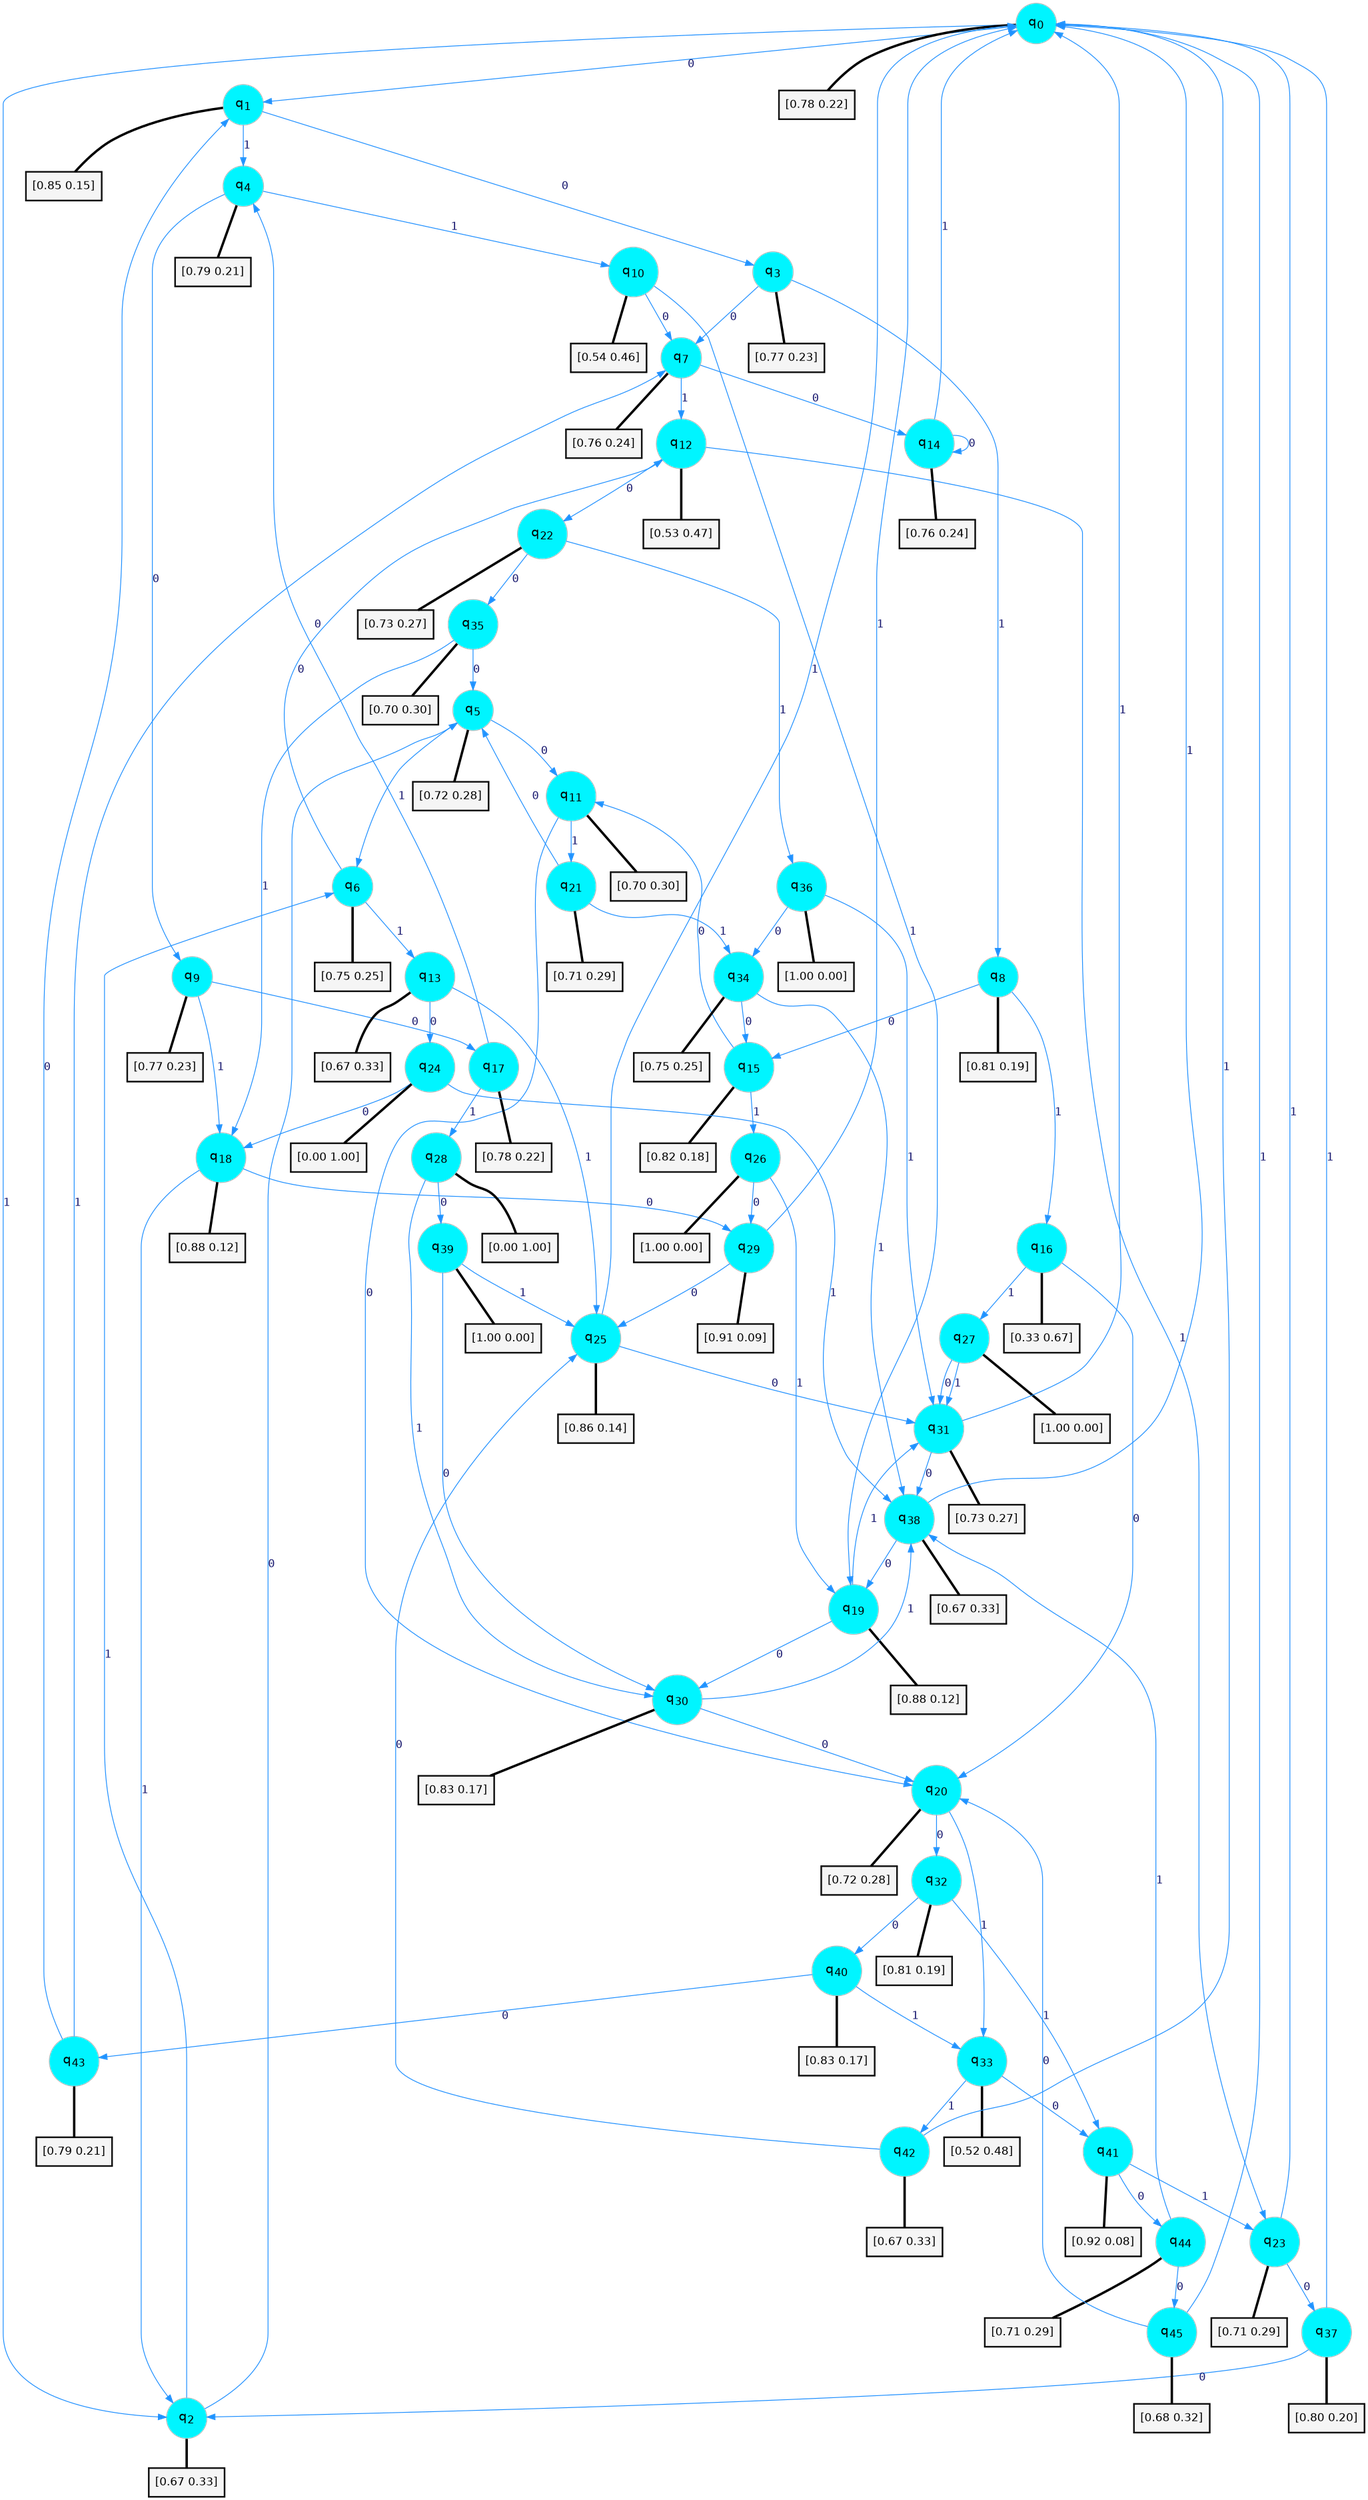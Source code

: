 digraph G {
graph [
bgcolor=transparent, dpi=300, rankdir=TD, size="40,25"];
node [
color=gray, fillcolor=turquoise1, fontcolor=black, fontname=Helvetica, fontsize=16, fontweight=bold, shape=circle, style=filled];
edge [
arrowsize=1, color=dodgerblue1, fontcolor=midnightblue, fontname=courier, fontweight=bold, penwidth=1, style=solid, weight=20];
0[label=<q<SUB>0</SUB>>];
1[label=<q<SUB>1</SUB>>];
2[label=<q<SUB>2</SUB>>];
3[label=<q<SUB>3</SUB>>];
4[label=<q<SUB>4</SUB>>];
5[label=<q<SUB>5</SUB>>];
6[label=<q<SUB>6</SUB>>];
7[label=<q<SUB>7</SUB>>];
8[label=<q<SUB>8</SUB>>];
9[label=<q<SUB>9</SUB>>];
10[label=<q<SUB>10</SUB>>];
11[label=<q<SUB>11</SUB>>];
12[label=<q<SUB>12</SUB>>];
13[label=<q<SUB>13</SUB>>];
14[label=<q<SUB>14</SUB>>];
15[label=<q<SUB>15</SUB>>];
16[label=<q<SUB>16</SUB>>];
17[label=<q<SUB>17</SUB>>];
18[label=<q<SUB>18</SUB>>];
19[label=<q<SUB>19</SUB>>];
20[label=<q<SUB>20</SUB>>];
21[label=<q<SUB>21</SUB>>];
22[label=<q<SUB>22</SUB>>];
23[label=<q<SUB>23</SUB>>];
24[label=<q<SUB>24</SUB>>];
25[label=<q<SUB>25</SUB>>];
26[label=<q<SUB>26</SUB>>];
27[label=<q<SUB>27</SUB>>];
28[label=<q<SUB>28</SUB>>];
29[label=<q<SUB>29</SUB>>];
30[label=<q<SUB>30</SUB>>];
31[label=<q<SUB>31</SUB>>];
32[label=<q<SUB>32</SUB>>];
33[label=<q<SUB>33</SUB>>];
34[label=<q<SUB>34</SUB>>];
35[label=<q<SUB>35</SUB>>];
36[label=<q<SUB>36</SUB>>];
37[label=<q<SUB>37</SUB>>];
38[label=<q<SUB>38</SUB>>];
39[label=<q<SUB>39</SUB>>];
40[label=<q<SUB>40</SUB>>];
41[label=<q<SUB>41</SUB>>];
42[label=<q<SUB>42</SUB>>];
43[label=<q<SUB>43</SUB>>];
44[label=<q<SUB>44</SUB>>];
45[label=<q<SUB>45</SUB>>];
46[label="[0.78 0.22]", shape=box,fontcolor=black, fontname=Helvetica, fontsize=14, penwidth=2, fillcolor=whitesmoke,color=black];
47[label="[0.85 0.15]", shape=box,fontcolor=black, fontname=Helvetica, fontsize=14, penwidth=2, fillcolor=whitesmoke,color=black];
48[label="[0.67 0.33]", shape=box,fontcolor=black, fontname=Helvetica, fontsize=14, penwidth=2, fillcolor=whitesmoke,color=black];
49[label="[0.77 0.23]", shape=box,fontcolor=black, fontname=Helvetica, fontsize=14, penwidth=2, fillcolor=whitesmoke,color=black];
50[label="[0.79 0.21]", shape=box,fontcolor=black, fontname=Helvetica, fontsize=14, penwidth=2, fillcolor=whitesmoke,color=black];
51[label="[0.72 0.28]", shape=box,fontcolor=black, fontname=Helvetica, fontsize=14, penwidth=2, fillcolor=whitesmoke,color=black];
52[label="[0.75 0.25]", shape=box,fontcolor=black, fontname=Helvetica, fontsize=14, penwidth=2, fillcolor=whitesmoke,color=black];
53[label="[0.76 0.24]", shape=box,fontcolor=black, fontname=Helvetica, fontsize=14, penwidth=2, fillcolor=whitesmoke,color=black];
54[label="[0.81 0.19]", shape=box,fontcolor=black, fontname=Helvetica, fontsize=14, penwidth=2, fillcolor=whitesmoke,color=black];
55[label="[0.77 0.23]", shape=box,fontcolor=black, fontname=Helvetica, fontsize=14, penwidth=2, fillcolor=whitesmoke,color=black];
56[label="[0.54 0.46]", shape=box,fontcolor=black, fontname=Helvetica, fontsize=14, penwidth=2, fillcolor=whitesmoke,color=black];
57[label="[0.70 0.30]", shape=box,fontcolor=black, fontname=Helvetica, fontsize=14, penwidth=2, fillcolor=whitesmoke,color=black];
58[label="[0.53 0.47]", shape=box,fontcolor=black, fontname=Helvetica, fontsize=14, penwidth=2, fillcolor=whitesmoke,color=black];
59[label="[0.67 0.33]", shape=box,fontcolor=black, fontname=Helvetica, fontsize=14, penwidth=2, fillcolor=whitesmoke,color=black];
60[label="[0.76 0.24]", shape=box,fontcolor=black, fontname=Helvetica, fontsize=14, penwidth=2, fillcolor=whitesmoke,color=black];
61[label="[0.82 0.18]", shape=box,fontcolor=black, fontname=Helvetica, fontsize=14, penwidth=2, fillcolor=whitesmoke,color=black];
62[label="[0.33 0.67]", shape=box,fontcolor=black, fontname=Helvetica, fontsize=14, penwidth=2, fillcolor=whitesmoke,color=black];
63[label="[0.78 0.22]", shape=box,fontcolor=black, fontname=Helvetica, fontsize=14, penwidth=2, fillcolor=whitesmoke,color=black];
64[label="[0.88 0.12]", shape=box,fontcolor=black, fontname=Helvetica, fontsize=14, penwidth=2, fillcolor=whitesmoke,color=black];
65[label="[0.88 0.12]", shape=box,fontcolor=black, fontname=Helvetica, fontsize=14, penwidth=2, fillcolor=whitesmoke,color=black];
66[label="[0.72 0.28]", shape=box,fontcolor=black, fontname=Helvetica, fontsize=14, penwidth=2, fillcolor=whitesmoke,color=black];
67[label="[0.71 0.29]", shape=box,fontcolor=black, fontname=Helvetica, fontsize=14, penwidth=2, fillcolor=whitesmoke,color=black];
68[label="[0.73 0.27]", shape=box,fontcolor=black, fontname=Helvetica, fontsize=14, penwidth=2, fillcolor=whitesmoke,color=black];
69[label="[0.71 0.29]", shape=box,fontcolor=black, fontname=Helvetica, fontsize=14, penwidth=2, fillcolor=whitesmoke,color=black];
70[label="[0.00 1.00]", shape=box,fontcolor=black, fontname=Helvetica, fontsize=14, penwidth=2, fillcolor=whitesmoke,color=black];
71[label="[0.86 0.14]", shape=box,fontcolor=black, fontname=Helvetica, fontsize=14, penwidth=2, fillcolor=whitesmoke,color=black];
72[label="[1.00 0.00]", shape=box,fontcolor=black, fontname=Helvetica, fontsize=14, penwidth=2, fillcolor=whitesmoke,color=black];
73[label="[1.00 0.00]", shape=box,fontcolor=black, fontname=Helvetica, fontsize=14, penwidth=2, fillcolor=whitesmoke,color=black];
74[label="[0.00 1.00]", shape=box,fontcolor=black, fontname=Helvetica, fontsize=14, penwidth=2, fillcolor=whitesmoke,color=black];
75[label="[0.91 0.09]", shape=box,fontcolor=black, fontname=Helvetica, fontsize=14, penwidth=2, fillcolor=whitesmoke,color=black];
76[label="[0.83 0.17]", shape=box,fontcolor=black, fontname=Helvetica, fontsize=14, penwidth=2, fillcolor=whitesmoke,color=black];
77[label="[0.73 0.27]", shape=box,fontcolor=black, fontname=Helvetica, fontsize=14, penwidth=2, fillcolor=whitesmoke,color=black];
78[label="[0.81 0.19]", shape=box,fontcolor=black, fontname=Helvetica, fontsize=14, penwidth=2, fillcolor=whitesmoke,color=black];
79[label="[0.52 0.48]", shape=box,fontcolor=black, fontname=Helvetica, fontsize=14, penwidth=2, fillcolor=whitesmoke,color=black];
80[label="[0.75 0.25]", shape=box,fontcolor=black, fontname=Helvetica, fontsize=14, penwidth=2, fillcolor=whitesmoke,color=black];
81[label="[0.70 0.30]", shape=box,fontcolor=black, fontname=Helvetica, fontsize=14, penwidth=2, fillcolor=whitesmoke,color=black];
82[label="[1.00 0.00]", shape=box,fontcolor=black, fontname=Helvetica, fontsize=14, penwidth=2, fillcolor=whitesmoke,color=black];
83[label="[0.80 0.20]", shape=box,fontcolor=black, fontname=Helvetica, fontsize=14, penwidth=2, fillcolor=whitesmoke,color=black];
84[label="[0.67 0.33]", shape=box,fontcolor=black, fontname=Helvetica, fontsize=14, penwidth=2, fillcolor=whitesmoke,color=black];
85[label="[1.00 0.00]", shape=box,fontcolor=black, fontname=Helvetica, fontsize=14, penwidth=2, fillcolor=whitesmoke,color=black];
86[label="[0.83 0.17]", shape=box,fontcolor=black, fontname=Helvetica, fontsize=14, penwidth=2, fillcolor=whitesmoke,color=black];
87[label="[0.92 0.08]", shape=box,fontcolor=black, fontname=Helvetica, fontsize=14, penwidth=2, fillcolor=whitesmoke,color=black];
88[label="[0.67 0.33]", shape=box,fontcolor=black, fontname=Helvetica, fontsize=14, penwidth=2, fillcolor=whitesmoke,color=black];
89[label="[0.79 0.21]", shape=box,fontcolor=black, fontname=Helvetica, fontsize=14, penwidth=2, fillcolor=whitesmoke,color=black];
90[label="[0.71 0.29]", shape=box,fontcolor=black, fontname=Helvetica, fontsize=14, penwidth=2, fillcolor=whitesmoke,color=black];
91[label="[0.68 0.32]", shape=box,fontcolor=black, fontname=Helvetica, fontsize=14, penwidth=2, fillcolor=whitesmoke,color=black];
0->1 [label=0];
0->2 [label=1];
0->46 [arrowhead=none, penwidth=3,color=black];
1->3 [label=0];
1->4 [label=1];
1->47 [arrowhead=none, penwidth=3,color=black];
2->5 [label=0];
2->6 [label=1];
2->48 [arrowhead=none, penwidth=3,color=black];
3->7 [label=0];
3->8 [label=1];
3->49 [arrowhead=none, penwidth=3,color=black];
4->9 [label=0];
4->10 [label=1];
4->50 [arrowhead=none, penwidth=3,color=black];
5->11 [label=0];
5->6 [label=1];
5->51 [arrowhead=none, penwidth=3,color=black];
6->12 [label=0];
6->13 [label=1];
6->52 [arrowhead=none, penwidth=3,color=black];
7->14 [label=0];
7->12 [label=1];
7->53 [arrowhead=none, penwidth=3,color=black];
8->15 [label=0];
8->16 [label=1];
8->54 [arrowhead=none, penwidth=3,color=black];
9->17 [label=0];
9->18 [label=1];
9->55 [arrowhead=none, penwidth=3,color=black];
10->7 [label=0];
10->19 [label=1];
10->56 [arrowhead=none, penwidth=3,color=black];
11->20 [label=0];
11->21 [label=1];
11->57 [arrowhead=none, penwidth=3,color=black];
12->22 [label=0];
12->23 [label=1];
12->58 [arrowhead=none, penwidth=3,color=black];
13->24 [label=0];
13->25 [label=1];
13->59 [arrowhead=none, penwidth=3,color=black];
14->14 [label=0];
14->0 [label=1];
14->60 [arrowhead=none, penwidth=3,color=black];
15->11 [label=0];
15->26 [label=1];
15->61 [arrowhead=none, penwidth=3,color=black];
16->20 [label=0];
16->27 [label=1];
16->62 [arrowhead=none, penwidth=3,color=black];
17->4 [label=0];
17->28 [label=1];
17->63 [arrowhead=none, penwidth=3,color=black];
18->29 [label=0];
18->2 [label=1];
18->64 [arrowhead=none, penwidth=3,color=black];
19->30 [label=0];
19->31 [label=1];
19->65 [arrowhead=none, penwidth=3,color=black];
20->32 [label=0];
20->33 [label=1];
20->66 [arrowhead=none, penwidth=3,color=black];
21->5 [label=0];
21->34 [label=1];
21->67 [arrowhead=none, penwidth=3,color=black];
22->35 [label=0];
22->36 [label=1];
22->68 [arrowhead=none, penwidth=3,color=black];
23->37 [label=0];
23->0 [label=1];
23->69 [arrowhead=none, penwidth=3,color=black];
24->18 [label=0];
24->38 [label=1];
24->70 [arrowhead=none, penwidth=3,color=black];
25->31 [label=0];
25->0 [label=1];
25->71 [arrowhead=none, penwidth=3,color=black];
26->29 [label=0];
26->19 [label=1];
26->72 [arrowhead=none, penwidth=3,color=black];
27->31 [label=0];
27->31 [label=1];
27->73 [arrowhead=none, penwidth=3,color=black];
28->39 [label=0];
28->30 [label=1];
28->74 [arrowhead=none, penwidth=3,color=black];
29->25 [label=0];
29->0 [label=1];
29->75 [arrowhead=none, penwidth=3,color=black];
30->20 [label=0];
30->38 [label=1];
30->76 [arrowhead=none, penwidth=3,color=black];
31->38 [label=0];
31->0 [label=1];
31->77 [arrowhead=none, penwidth=3,color=black];
32->40 [label=0];
32->41 [label=1];
32->78 [arrowhead=none, penwidth=3,color=black];
33->41 [label=0];
33->42 [label=1];
33->79 [arrowhead=none, penwidth=3,color=black];
34->15 [label=0];
34->38 [label=1];
34->80 [arrowhead=none, penwidth=3,color=black];
35->5 [label=0];
35->18 [label=1];
35->81 [arrowhead=none, penwidth=3,color=black];
36->34 [label=0];
36->31 [label=1];
36->82 [arrowhead=none, penwidth=3,color=black];
37->2 [label=0];
37->0 [label=1];
37->83 [arrowhead=none, penwidth=3,color=black];
38->19 [label=0];
38->0 [label=1];
38->84 [arrowhead=none, penwidth=3,color=black];
39->30 [label=0];
39->25 [label=1];
39->85 [arrowhead=none, penwidth=3,color=black];
40->43 [label=0];
40->33 [label=1];
40->86 [arrowhead=none, penwidth=3,color=black];
41->44 [label=0];
41->23 [label=1];
41->87 [arrowhead=none, penwidth=3,color=black];
42->25 [label=0];
42->0 [label=1];
42->88 [arrowhead=none, penwidth=3,color=black];
43->1 [label=0];
43->7 [label=1];
43->89 [arrowhead=none, penwidth=3,color=black];
44->45 [label=0];
44->38 [label=1];
44->90 [arrowhead=none, penwidth=3,color=black];
45->20 [label=0];
45->0 [label=1];
45->91 [arrowhead=none, penwidth=3,color=black];
}
